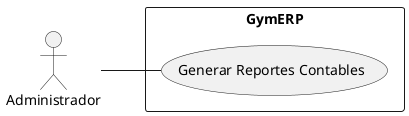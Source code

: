@startuml Casos de uso
left to right direction
actor Administrador
rectangle GymERP {
  Administrador -- (Generar Reportes Contables)
}
@enduml
